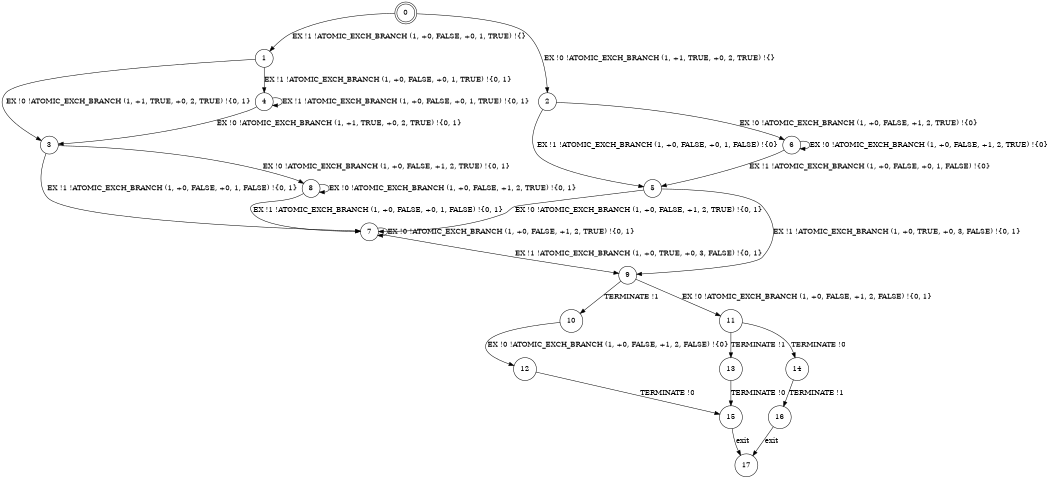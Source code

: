 digraph BCG {
size = "7, 10.5";
center = TRUE;
node [shape = circle];
0 [peripheries = 2];
0 -> 1 [label = "EX !1 !ATOMIC_EXCH_BRANCH (1, +0, FALSE, +0, 1, TRUE) !{}"];
0 -> 2 [label = "EX !0 !ATOMIC_EXCH_BRANCH (1, +1, TRUE, +0, 2, TRUE) !{}"];
1 -> 3 [label = "EX !0 !ATOMIC_EXCH_BRANCH (1, +1, TRUE, +0, 2, TRUE) !{0, 1}"];
1 -> 4 [label = "EX !1 !ATOMIC_EXCH_BRANCH (1, +0, FALSE, +0, 1, TRUE) !{0, 1}"];
2 -> 5 [label = "EX !1 !ATOMIC_EXCH_BRANCH (1, +0, FALSE, +0, 1, FALSE) !{0}"];
2 -> 6 [label = "EX !0 !ATOMIC_EXCH_BRANCH (1, +0, FALSE, +1, 2, TRUE) !{0}"];
3 -> 7 [label = "EX !1 !ATOMIC_EXCH_BRANCH (1, +0, FALSE, +0, 1, FALSE) !{0, 1}"];
3 -> 8 [label = "EX !0 !ATOMIC_EXCH_BRANCH (1, +0, FALSE, +1, 2, TRUE) !{0, 1}"];
4 -> 3 [label = "EX !0 !ATOMIC_EXCH_BRANCH (1, +1, TRUE, +0, 2, TRUE) !{0, 1}"];
4 -> 4 [label = "EX !1 !ATOMIC_EXCH_BRANCH (1, +0, FALSE, +0, 1, TRUE) !{0, 1}"];
5 -> 9 [label = "EX !1 !ATOMIC_EXCH_BRANCH (1, +0, TRUE, +0, 3, FALSE) !{0, 1}"];
5 -> 7 [label = "EX !0 !ATOMIC_EXCH_BRANCH (1, +0, FALSE, +1, 2, TRUE) !{0, 1}"];
6 -> 5 [label = "EX !1 !ATOMIC_EXCH_BRANCH (1, +0, FALSE, +0, 1, FALSE) !{0}"];
6 -> 6 [label = "EX !0 !ATOMIC_EXCH_BRANCH (1, +0, FALSE, +1, 2, TRUE) !{0}"];
7 -> 9 [label = "EX !1 !ATOMIC_EXCH_BRANCH (1, +0, TRUE, +0, 3, FALSE) !{0, 1}"];
7 -> 7 [label = "EX !0 !ATOMIC_EXCH_BRANCH (1, +0, FALSE, +1, 2, TRUE) !{0, 1}"];
8 -> 7 [label = "EX !1 !ATOMIC_EXCH_BRANCH (1, +0, FALSE, +0, 1, FALSE) !{0, 1}"];
8 -> 8 [label = "EX !0 !ATOMIC_EXCH_BRANCH (1, +0, FALSE, +1, 2, TRUE) !{0, 1}"];
9 -> 10 [label = "TERMINATE !1"];
9 -> 11 [label = "EX !0 !ATOMIC_EXCH_BRANCH (1, +0, FALSE, +1, 2, FALSE) !{0, 1}"];
10 -> 12 [label = "EX !0 !ATOMIC_EXCH_BRANCH (1, +0, FALSE, +1, 2, FALSE) !{0}"];
11 -> 13 [label = "TERMINATE !1"];
11 -> 14 [label = "TERMINATE !0"];
12 -> 15 [label = "TERMINATE !0"];
13 -> 15 [label = "TERMINATE !0"];
14 -> 16 [label = "TERMINATE !1"];
15 -> 17 [label = "exit"];
16 -> 17 [label = "exit"];
}
